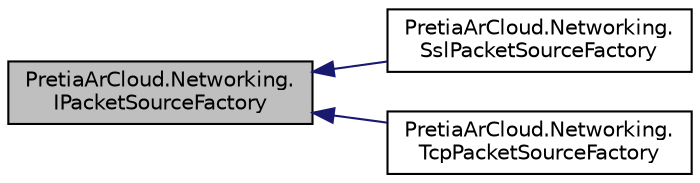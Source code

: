 digraph "PretiaArCloud.Networking.IPacketSourceFactory"
{
 // LATEX_PDF_SIZE
  edge [fontname="Helvetica",fontsize="10",labelfontname="Helvetica",labelfontsize="10"];
  node [fontname="Helvetica",fontsize="10",shape=record];
  rankdir="LR";
  Node1 [label="PretiaArCloud.Networking.\lIPacketSourceFactory",height=0.2,width=0.4,color="black", fillcolor="grey75", style="filled", fontcolor="black",tooltip=" "];
  Node1 -> Node2 [dir="back",color="midnightblue",fontsize="10",style="solid",fontname="Helvetica"];
  Node2 [label="PretiaArCloud.Networking.\lSslPacketSourceFactory",height=0.2,width=0.4,color="black", fillcolor="white", style="filled",URL="$classPretiaArCloud_1_1Networking_1_1SslPacketSourceFactory.html",tooltip=" "];
  Node1 -> Node3 [dir="back",color="midnightblue",fontsize="10",style="solid",fontname="Helvetica"];
  Node3 [label="PretiaArCloud.Networking.\lTcpPacketSourceFactory",height=0.2,width=0.4,color="black", fillcolor="white", style="filled",URL="$classPretiaArCloud_1_1Networking_1_1TcpPacketSourceFactory.html",tooltip=" "];
}
